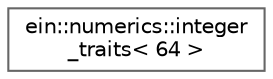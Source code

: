 digraph "Graphical Class Hierarchy"
{
 // LATEX_PDF_SIZE
  bgcolor="transparent";
  edge [fontname=Helvetica,fontsize=10,labelfontname=Helvetica,labelfontsize=10];
  node [fontname=Helvetica,fontsize=10,shape=box,height=0.2,width=0.4];
  rankdir="LR";
  Node0 [id="Node000000",label="ein::numerics::integer\l_traits\< 64 \>",height=0.2,width=0.4,color="grey40", fillcolor="white", style="filled",URL="$de/df9/namespaceein_1_1numerics.html#d3/d56/structein_1_1numerics_1_1integer__traits_3_0164_01_4",tooltip=" "];
}
